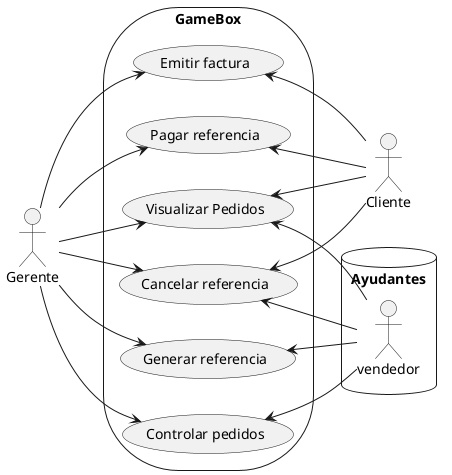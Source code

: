 @startuml

left to right direction

skinparam rectangle { 
  RoundCorner 150
}

actor Gerente
actor Cliente
Database Ayudantes{
  actor vendedor
}
Rectangle "GameBox" {
  usecase "Pagar referencia" as PagarReferencia
  usecase "Generar referencia" as GenerarReferencia
  usecase "Cancelar referencia" as CancelarReferencia
  usecase "Controlar pedidos" as ControlarPedidos
  usecase "Visualizar Pedidos" as VisualizarPedidos
  usecase "Emitir factura" as EmitirFactura 
  
  Cliente -up->PagarReferencia
  Cliente -up->CancelarReferencia
  Cliente -up->VisualizarPedidos
  Cliente -up->EmitirFactura

  vendedor -up-> GenerarReferencia
  vendedor -up-> CancelarReferencia
  vendedor -up-> ControlarPedidos
  vendedor -up-> VisualizarPedidos

  Gerente -->PagarReferencia
  Gerente -->CancelarReferencia
  Gerente -->VisualizarPedidos
  Gerente -->EmitirFactura
  Gerente --> GenerarReferencia
  Gerente --> ControlarPedidos
}

@enduml
